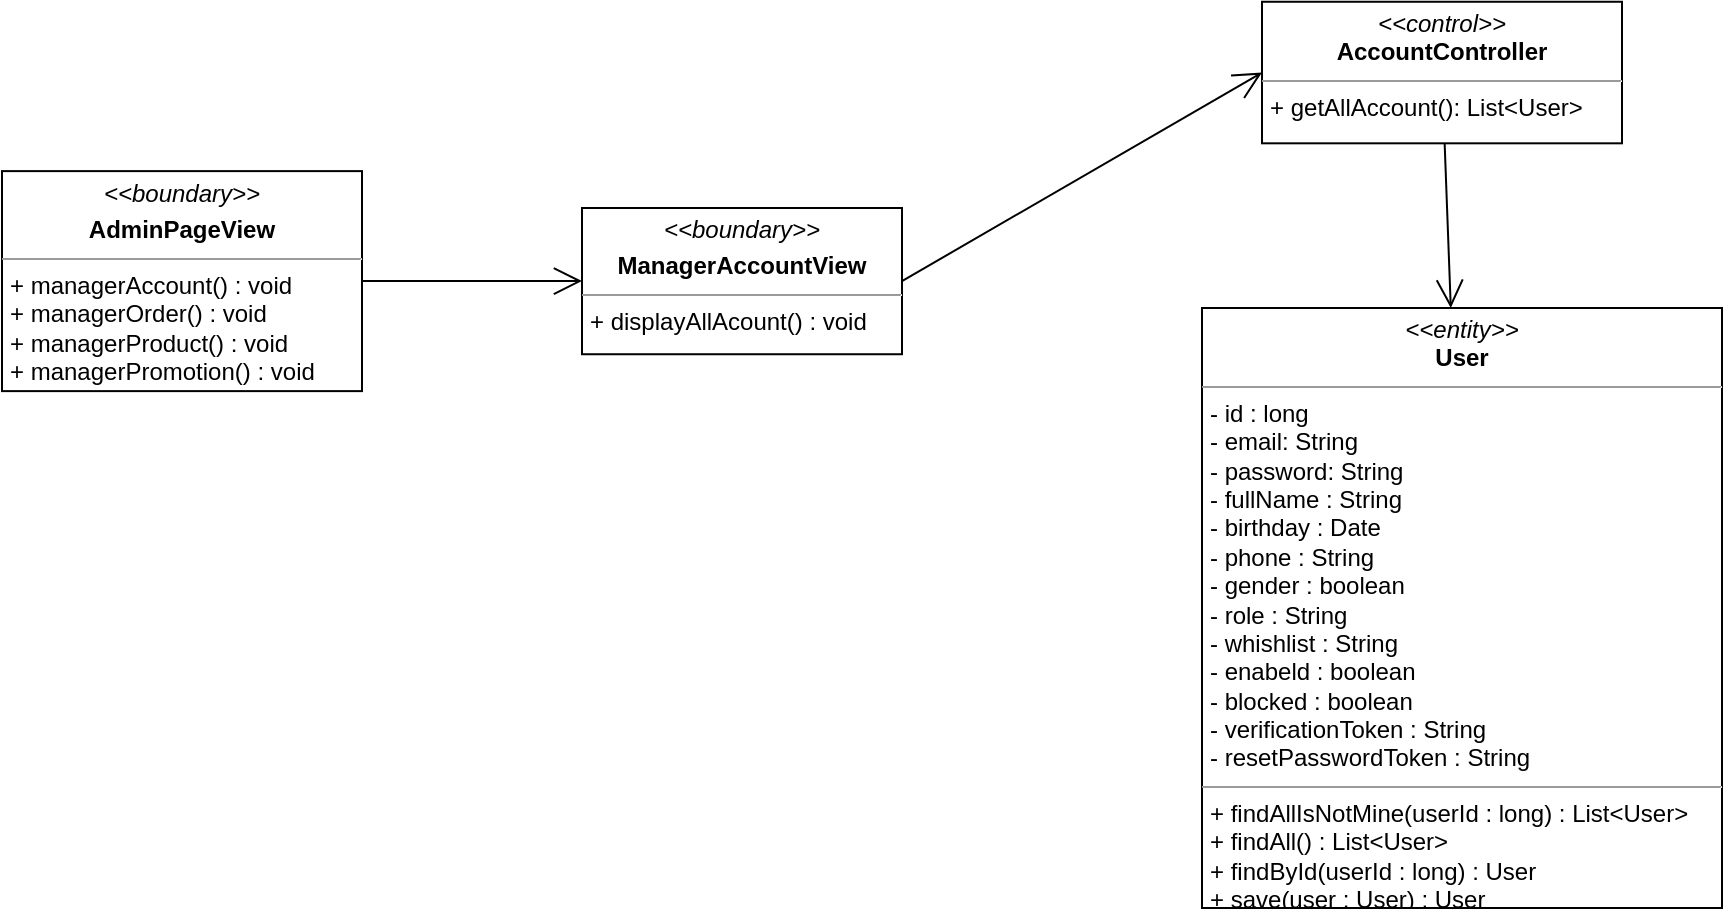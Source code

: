 <mxfile version="14.7.3" type="device"><diagram id="IabAoE6qQH740ywjiqEj" name="Page-1"><mxGraphModel dx="1935" dy="425" grid="1" gridSize="10" guides="1" tooltips="1" connect="1" arrows="1" fold="1" page="1" pageScale="1" pageWidth="827" pageHeight="1169" math="0" shadow="0"><root><mxCell id="0"/><mxCell id="1" parent="0"/><mxCell id="fPeD0wAQGcPslvmE8Mgf-1" value="&lt;p style=&quot;margin: 0px ; margin-top: 4px ; text-align: center&quot;&gt;&lt;i&gt;&amp;lt;&amp;lt;boundary&amp;gt;&amp;gt;&lt;/i&gt;&lt;/p&gt;&lt;p style=&quot;margin: 0px ; margin-top: 4px ; text-align: center&quot;&gt;&lt;b&gt;ManagerAccountView&lt;/b&gt;&lt;/p&gt;&lt;hr size=&quot;1&quot;&gt;&lt;p style=&quot;margin: 0px ; margin-left: 4px&quot;&gt;&lt;span&gt;+ displayAllAcount() : void&lt;/span&gt;&lt;/p&gt;" style="verticalAlign=top;align=left;overflow=fill;fontSize=12;fontFamily=Helvetica;html=1;" parent="1" vertex="1"><mxGeometry x="160" y="150" width="160" height="73.12" as="geometry"/></mxCell><mxCell id="fPeD0wAQGcPslvmE8Mgf-4" value="" style="endArrow=open;endFill=1;endSize=12;html=1;entryX=0;entryY=0.5;entryDx=0;entryDy=0;exitX=1;exitY=0.5;exitDx=0;exitDy=0;" parent="1" source="fPeD0wAQGcPslvmE8Mgf-1" target="mIm5cBpM9z8cZF6PnfIY-3" edge="1"><mxGeometry width="160" relative="1" as="geometry"><mxPoint x="331" y="160" as="sourcePoint"/><mxPoint x="350" y="158.67" as="targetPoint"/></mxGeometry></mxCell><mxCell id="fPeD0wAQGcPslvmE8Mgf-8" value="&lt;p style=&quot;margin: 0px ; margin-top: 4px ; text-align: center&quot;&gt;&lt;i&gt;&amp;lt;&amp;lt;entity&amp;gt;&amp;gt;&lt;/i&gt;&lt;br&gt;&lt;b&gt;User&lt;/b&gt;&lt;/p&gt;&lt;hr size=&quot;1&quot;&gt;&lt;p style=&quot;margin: 0px ; margin-left: 4px&quot;&gt;- id : long&lt;/p&gt;&lt;p style=&quot;margin: 0px ; margin-left: 4px&quot;&gt;- email: String&lt;br&gt;- password: String&lt;/p&gt;&lt;p style=&quot;margin: 0px ; margin-left: 4px&quot;&gt;- fullName : String&lt;/p&gt;&lt;p style=&quot;margin: 0px ; margin-left: 4px&quot;&gt;- birthday : Date&lt;/p&gt;&lt;p style=&quot;margin: 0px ; margin-left: 4px&quot;&gt;- phone : String&lt;/p&gt;&lt;p style=&quot;margin: 0px ; margin-left: 4px&quot;&gt;- gender : boolean&lt;/p&gt;&lt;p style=&quot;margin: 0px ; margin-left: 4px&quot;&gt;- role : String&lt;/p&gt;&lt;p style=&quot;margin: 0px ; margin-left: 4px&quot;&gt;- whishlist : String&lt;/p&gt;&lt;p style=&quot;margin: 0px ; margin-left: 4px&quot;&gt;- enabeld : boolean&lt;/p&gt;&lt;p style=&quot;margin: 0px ; margin-left: 4px&quot;&gt;- blocked : boolean&lt;/p&gt;&lt;p style=&quot;margin: 0px ; margin-left: 4px&quot;&gt;- verificationToken : String&lt;/p&gt;&lt;p style=&quot;margin: 0px ; margin-left: 4px&quot;&gt;- resetPasswordToken : String&lt;/p&gt;&lt;hr size=&quot;1&quot;&gt;&lt;p style=&quot;margin: 0px ; margin-left: 4px&quot;&gt;+ findAllIsNotMine(userId : long) : List&amp;lt;User&amp;gt;&lt;/p&gt;&lt;p style=&quot;margin: 0px 0px 0px 4px&quot;&gt;+ findAll() : List&amp;lt;User&amp;gt;&lt;/p&gt;&lt;p style=&quot;margin: 0px 0px 0px 4px&quot;&gt;+ findById(userId : long) : User&lt;/p&gt;&lt;p style=&quot;margin: 0px 0px 0px 4px&quot;&gt;+ save(user : User) : User&lt;/p&gt;" style="verticalAlign=top;align=left;overflow=fill;fontSize=12;fontFamily=Helvetica;html=1;" parent="1" vertex="1"><mxGeometry x="470" y="200" width="260" height="300" as="geometry"/></mxCell><mxCell id="mIm5cBpM9z8cZF6PnfIY-3" value="&lt;p style=&quot;margin: 0px ; margin-top: 4px ; text-align: center&quot;&gt;&lt;i&gt;&amp;lt;&amp;lt;control&amp;gt;&amp;gt;&lt;/i&gt;&lt;br&gt;&lt;b&gt;AccountController&lt;/b&gt;&lt;/p&gt;&lt;hr size=&quot;1&quot;&gt;&lt;p style=&quot;margin: 0px ; margin-left: 4px&quot;&gt;+ getAllAccount(): List&amp;lt;User&amp;gt;&lt;br&gt;&lt;/p&gt;" style="verticalAlign=top;align=left;overflow=fill;fontSize=12;fontFamily=Helvetica;html=1;" parent="1" vertex="1"><mxGeometry x="500" y="46.88" width="180" height="70.78" as="geometry"/></mxCell><mxCell id="mIm5cBpM9z8cZF6PnfIY-8" value="" style="endArrow=open;endFill=1;endSize=12;html=1;" parent="1" source="mIm5cBpM9z8cZF6PnfIY-3" target="fPeD0wAQGcPslvmE8Mgf-8" edge="1"><mxGeometry width="160" relative="1" as="geometry"><mxPoint x="680" y="150" as="sourcePoint"/><mxPoint x="670" y="159.22" as="targetPoint"/></mxGeometry></mxCell><mxCell id="Ke6J0qE-F8s9iwpFcCnL-1" value="&lt;p style=&quot;margin: 0px ; margin-top: 4px ; text-align: center&quot;&gt;&lt;i&gt;&amp;lt;&amp;lt;boundary&amp;gt;&amp;gt;&lt;/i&gt;&lt;/p&gt;&lt;p style=&quot;margin: 0px ; margin-top: 4px ; text-align: center&quot;&gt;&lt;b&gt;AdminPageView&lt;/b&gt;&lt;/p&gt;&lt;hr size=&quot;1&quot;&gt;&lt;p style=&quot;margin: 0px ; margin-left: 4px&quot;&gt;&lt;span&gt;+ managerAccount() : void&lt;/span&gt;&lt;br&gt;&lt;/p&gt;&lt;p style=&quot;margin: 0px ; margin-left: 4px&quot;&gt;&lt;span&gt;+ managerOrder() : void&lt;/span&gt;&lt;/p&gt;&lt;p style=&quot;margin: 0px ; margin-left: 4px&quot;&gt;&lt;span&gt;+ managerProduct() : void&lt;/span&gt;&lt;/p&gt;&lt;p style=&quot;margin: 0px ; margin-left: 4px&quot;&gt;&lt;span&gt;+ managerPromotion() : void&lt;/span&gt;&lt;/p&gt;" style="verticalAlign=top;align=left;overflow=fill;fontSize=12;fontFamily=Helvetica;html=1;" parent="1" vertex="1"><mxGeometry x="-130" y="131.56" width="180" height="110" as="geometry"/></mxCell><mxCell id="Ke6J0qE-F8s9iwpFcCnL-2" value="" style="endArrow=open;endFill=1;endSize=12;html=1;" parent="1" source="Ke6J0qE-F8s9iwpFcCnL-1" target="fPeD0wAQGcPslvmE8Mgf-1" edge="1"><mxGeometry width="160" relative="1" as="geometry"><mxPoint x="480" y="220" as="sourcePoint"/><mxPoint x="640" y="220" as="targetPoint"/></mxGeometry></mxCell></root></mxGraphModel></diagram></mxfile>